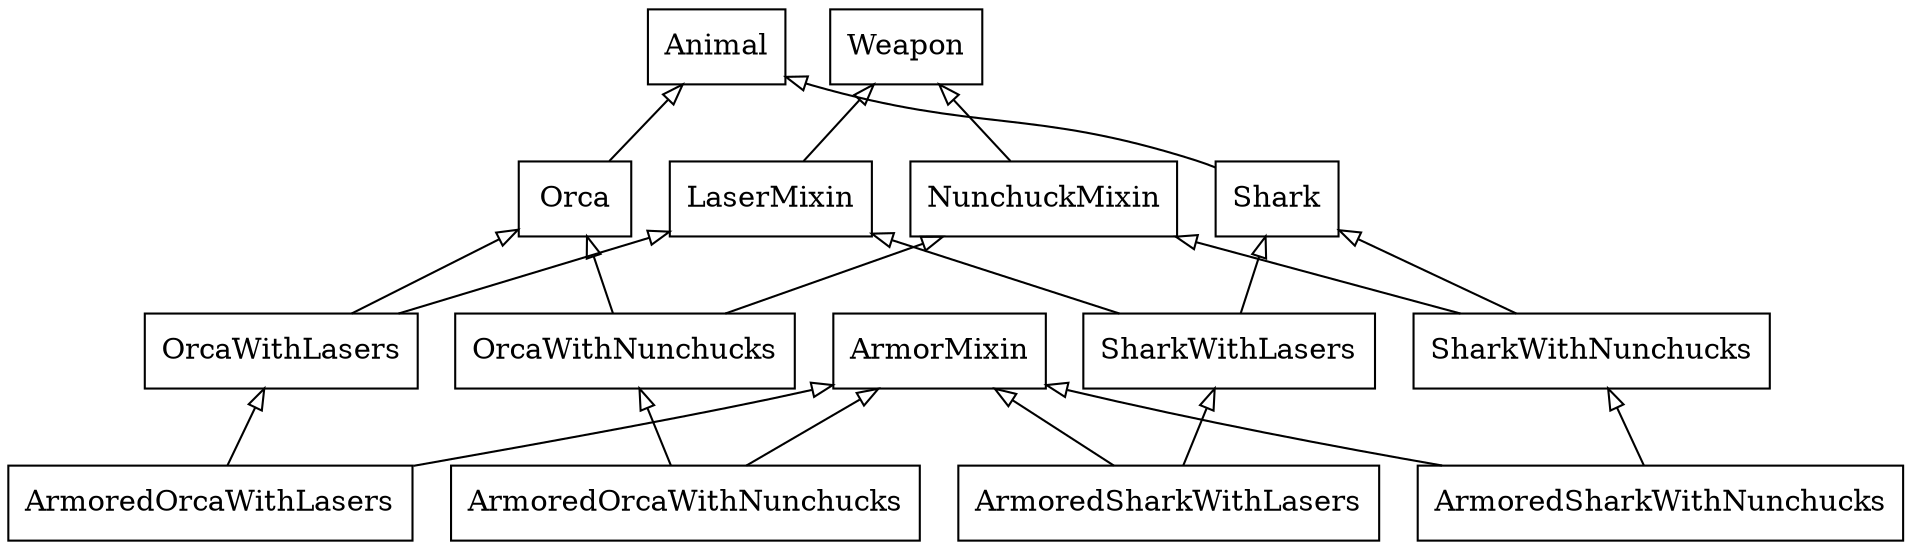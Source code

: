 digraph "classes_No_Name" {
charset="utf-8"
rankdir=BT
"2" [label="ArmoredOrcaWithLasers", shape="record"];
"3" [label="ArmorMixin", shape="record"];
"4" [label="OrcaWithLasers", shape="record"];
"5" [label="LaserMixin", shape="record"];
"6" [label="Weapon", shape="record"];
"7" [label="Orca", shape="record"];
"8" [label="Animal", shape="record"];
"9" [label="Shark", shape="record"];
"10" [label="ArmoredSharkWithLasers", shape="record"];
"11" [label="SharkWithLasers", shape="record"];
"12" [label="OrcaWithNunchucks", shape="record"];
"13" [label="NunchuckMixin", shape="record"];
"14" [label="ArmoredOrcaWithNunchucks", shape="record"];
"15" [label="ArmoredSharkWithNunchucks", shape="record"];
"16" [label="SharkWithNunchucks", shape="record"];
"2" -> "3" [arrowhead="empty", arrowtail="none"];
"2" -> "4" [arrowhead="empty", arrowtail="none"];
"4" -> "5" [arrowhead="empty", arrowtail="none"];
"4" -> "7" [arrowhead="empty", arrowtail="none"];
"5" -> "6" [arrowhead="empty", arrowtail="none"];
"7" -> "8" [arrowhead="empty", arrowtail="none"];
"9" -> "8" [arrowhead="empty", arrowtail="none"];
"10" -> "3" [arrowhead="empty", arrowtail="none"];
"10" -> "11" [arrowhead="empty", arrowtail="none"];
"11" -> "5" [arrowhead="empty", arrowtail="none"];
"11" -> "9" [arrowhead="empty", arrowtail="none"];
"12" -> "13" [arrowhead="empty", arrowtail="none"];
"12" -> "7" [arrowhead="empty", arrowtail="none"];
"13" -> "6" [arrowhead="empty", arrowtail="none"];
"14" -> "3" [arrowhead="empty", arrowtail="none"];
"14" -> "12" [arrowhead="empty", arrowtail="none"];
"15" -> "3" [arrowhead="empty", arrowtail="none"];
"15" -> "16" [arrowhead="empty", arrowtail="none"];
"16" -> "13" [arrowhead="empty", arrowtail="none"];
"16" -> "9" [arrowhead="empty", arrowtail="none"];
}
